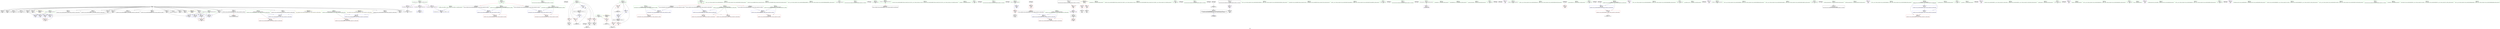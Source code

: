 digraph "SVFG" {
	label="SVFG";

	Node0x5572b0f00490 [shape=record,color=grey,label="{NodeID: 0\nNullPtr}"];
	Node0x5572b0f00490 -> Node0x5572b0f1a440[style=solid];
	Node0x5572b0f00490 -> Node0x5572b0f1a540[style=solid];
	Node0x5572b0f00490 -> Node0x5572b0f1a610[style=solid];
	Node0x5572b0f00490 -> Node0x5572b0f1a6e0[style=solid];
	Node0x5572b0f00490 -> Node0x5572b0f1a7b0[style=solid];
	Node0x5572b0f00490 -> Node0x5572b0f1a880[style=solid];
	Node0x5572b0f00490 -> Node0x5572b0f1a950[style=solid];
	Node0x5572b0f00490 -> Node0x5572b0f1aa20[style=solid];
	Node0x5572b0f00490 -> Node0x5572b0f1aaf0[style=solid];
	Node0x5572b0f00490 -> Node0x5572b0f1abc0[style=solid];
	Node0x5572b0f00490 -> Node0x5572b0f1ac90[style=solid];
	Node0x5572b0f00490 -> Node0x5572b0f1ad60[style=solid];
	Node0x5572b0f00490 -> Node0x5572b0f1ae30[style=solid];
	Node0x5572b0f00490 -> Node0x5572b0f1af00[style=solid];
	Node0x5572b0f00490 -> Node0x5572b0f1afd0[style=solid];
	Node0x5572b0f00490 -> Node0x5572b0f17d10[style=solid];
	Node0x5572b0f00490 -> Node0x5572b0f17de0[style=solid];
	Node0x5572b0f00490 -> Node0x5572b0f17eb0[style=solid];
	Node0x5572b0f00490 -> Node0x5572b0f17f80[style=solid];
	Node0x5572b0f00490 -> Node0x5572b0f18050[style=solid];
	Node0x5572b0f00490 -> Node0x5572b0f18120[style=solid];
	Node0x5572b0f00490 -> Node0x5572b0f181f0[style=solid];
	Node0x5572b0f00490 -> Node0x5572b0f1f570[style=solid];
	Node0x5572b0f206b0 [shape=record,color=blue,label="{NodeID: 180\n353\<--351\n__lhs.addr\<--__lhs\n_ZStltIcSt11char_traitsIcESaIcEEbRKNSt7__cxx1112basic_stringIT_T0_T1_EESA_\n}"];
	Node0x5572b0f206b0 -> Node0x5572b0f1f030[style=dashed];
	Node0x5572b0f17de0 [shape=record,color=black,label="{NodeID: 97\n331\<--3\n\<--dummyVal\n_ZStplIcSt11char_traitsIcESaIcEENSt7__cxx1112basic_stringIT_T0_T1_EES5_RKS8_\n}"];
	Node0x5572b0f17de0 -> Node0x5572b0f20510[style=solid];
	Node0x5572b0f15540 [shape=record,color=green,label="{NodeID: 14\n83\<--1\n\<--dummyObj\nCan only get source location for instruction, argument, global var or function.}"];
	Node0x5572b0f41a50 [shape=record,color=black,label="{NodeID: 360\n213 = PHI()\n}"];
	Node0x5572b0f179e0 [shape=record,color=black,label="{NodeID: 111\n151\<--150\nconv18\<--\nmain\n}"];
	Node0x5572b0f162e0 [shape=record,color=green,label="{NodeID: 28\n62\<--63\nts\<--ts_field_insensitive\nmain\n}"];
	Node0x5572b0f162e0 -> Node0x5572b0f1e0c0[style=solid];
	Node0x5572b0f162e0 -> Node0x5572b0f1e190[style=solid];
	Node0x5572b0f162e0 -> Node0x5572b0f1e260[style=solid];
	Node0x5572b0f162e0 -> Node0x5572b0f1f740[style=solid];
	Node0x5572b0f162e0 -> Node0x5572b0f20030[style=solid];
	Node0x5572b0f429a0 [shape=record,color=black,label="{NodeID: 374\n374 = PHI(74, )\n1st arg _ZSt4swapIcSt11char_traitsIcESaIcEEvRNSt7__cxx1112basic_stringIT_T0_T1_EES9_ }"];
	Node0x5572b0f429a0 -> Node0x5572b0f20920[style=solid];
	Node0x5572b0f1d910 [shape=record,color=purple,label="{NodeID: 125\n434\<--28\nllvm.global_ctors_1\<--llvm.global_ctors\nGlob }"];
	Node0x5572b0f1d910 -> Node0x5572b0f1f470[style=solid];
	Node0x5572b0f16f00 [shape=record,color=green,label="{NodeID: 42\n119\<--120\n_ZNSt7__cxx1112basic_stringIcSt11char_traitsIcESaIcEEC1Ev\<--_ZNSt7__cxx1112basic_stringIcSt11char_traitsIcESaIcEEC1Ev_field_insensitive\n}"];
	Node0x5572b0f1e4d0 [shape=record,color=red,label="{NodeID: 139\n140\<--78\n\<--i\nmain\n}"];
	Node0x5572b0f1e4d0 -> Node0x5572b0f17910[style=solid];
	Node0x5572b0f18d20 [shape=record,color=green,label="{NodeID: 56\n214\<--215\n_ZStlsISt11char_traitsIcEERSt13basic_ostreamIcT_ES5_PKc\<--_ZStlsISt11char_traitsIcEERSt13basic_ostreamIcT_ES5_PKc_field_insensitive\n}"];
	Node0x5572b0f1f030 [shape=record,color=red,label="{NodeID: 153\n359\<--353\n\<--__lhs.addr\n_ZStltIcSt11char_traitsIcESaIcEEbRKNSt7__cxx1112basic_stringIT_T0_T1_EESA_\n}"];
	Node0x5572b0f19a00 [shape=record,color=green,label="{NodeID: 70\n324\<--325\n_ZNSt7__cxx1112basic_stringIcSt11char_traitsIcESaIcEE6appendERKS4_\<--_ZNSt7__cxx1112basic_stringIcSt11char_traitsIcESaIcEE6appendERKS4__field_insensitive\n}"];
	Node0x5572b0f1fc20 [shape=record,color=blue,label="{NodeID: 167\n66\<--194\nexn.slot\<--\nmain\n}"];
	Node0x5572b0f1fc20 -> Node0x5572b0f1e330[style=dashed];
	Node0x5572b0f1a6e0 [shape=record,color=black,label="{NodeID: 84\n183\<--3\n\<--dummyVal\nmain\n}"];
	Node0x5572b0f1a6e0 -> Node0x5572b0f1f9b0[style=solid];
	Node0x5572b0f00b80 [shape=record,color=green,label="{NodeID: 1\n7\<--1\n__dso_handle\<--dummyObj\nGlob }"];
	Node0x5572b0f20780 [shape=record,color=blue,label="{NodeID: 181\n355\<--352\n__rhs.addr\<--__rhs\n_ZStltIcSt11char_traitsIcESaIcEEbRKNSt7__cxx1112basic_stringIT_T0_T1_EESA_\n}"];
	Node0x5572b0f20780 -> Node0x5572b0f1f100[style=dashed];
	Node0x5572b0f17eb0 [shape=record,color=black,label="{NodeID: 98\n333\<--3\n\<--dummyVal\n_ZStplIcSt11char_traitsIcESaIcEENSt7__cxx1112basic_stringIT_T0_T1_EES5_RKS8_\n}"];
	Node0x5572b0f17eb0 -> Node0x5572b0f205e0[style=solid];
	Node0x5572b0f15640 [shape=record,color=green,label="{NodeID: 15\n95\<--1\n\<--dummyObj\nCan only get source location for instruction, argument, global var or function.}"];
	Node0x5572b0f41b50 [shape=record,color=black,label="{NodeID: 361\n217 = PHI()\n}"];
	Node0x5572b0f17ab0 [shape=record,color=black,label="{NodeID: 112\n160\<--159\nconv24\<--\nmain\n}"];
	Node0x5572b0f163b0 [shape=record,color=green,label="{NodeID: 29\n64\<--65\ns\<--s_field_insensitive\nmain\n}"];
	Node0x5572b0f42ae0 [shape=record,color=black,label="{NodeID: 375\n290 = PHI(80, )\n0th arg _ZStplIcSt11char_traitsIcESaIcEENSt7__cxx1112basic_stringIT_T0_T1_EES5_RKS8_ }"];
	Node0x5572b0f1da10 [shape=record,color=purple,label="{NodeID: 126\n435\<--28\nllvm.global_ctors_2\<--llvm.global_ctors\nGlob }"];
	Node0x5572b0f1da10 -> Node0x5572b0f1f570[style=solid];
	Node0x5572b0f17000 [shape=record,color=green,label="{NodeID: 43\n122\<--123\n_ZStrsIcSt11char_traitsIcESaIcEERSt13basic_istreamIT_T0_ES7_RNSt7__cxx1112basic_stringIS4_S5_T1_EE\<--_ZStrsIcSt11char_traitsIcESaIcEERSt13basic_istreamIT_T0_ES7_RNSt7__cxx1112basic_stringIS4_S5_T1_EE_field_insensitive\n}"];
	Node0x5572b0f1e5a0 [shape=record,color=red,label="{NodeID: 140\n150\<--78\n\<--i\nmain\n}"];
	Node0x5572b0f1e5a0 -> Node0x5572b0f179e0[style=solid];
	Node0x5572b0f18e20 [shape=record,color=green,label="{NodeID: 57\n218\<--219\n_ZNSolsEi\<--_ZNSolsEi_field_insensitive\n}"];
	Node0x5572b0f34910 [shape=record,color=yellow,style=double,label="{NodeID: 320\n10V_1 = ENCHI(MR_10V_0)\npts\{67 \}\nFun[main]}"];
	Node0x5572b0f34910 -> Node0x5572b0f1f8e0[style=dashed];
	Node0x5572b0f34910 -> Node0x5572b0f1fa80[style=dashed];
	Node0x5572b0f34910 -> Node0x5572b0f1fc20[style=dashed];
	Node0x5572b0f34910 -> Node0x5572b0f1fdc0[style=dashed];
	Node0x5572b0f1f100 [shape=record,color=red,label="{NodeID: 154\n360\<--355\n\<--__rhs.addr\n_ZStltIcSt11char_traitsIcESaIcEEbRKNSt7__cxx1112basic_stringIT_T0_T1_EESA_\n}"];
	Node0x5572b0f19b00 [shape=record,color=green,label="{NodeID: 71\n353\<--354\n__lhs.addr\<--__lhs.addr_field_insensitive\n_ZStltIcSt11char_traitsIcESaIcEEbRKNSt7__cxx1112basic_stringIT_T0_T1_EESA_\n}"];
	Node0x5572b0f19b00 -> Node0x5572b0f1f030[style=solid];
	Node0x5572b0f19b00 -> Node0x5572b0f206b0[style=solid];
	Node0x5572b0f1fcf0 [shape=record,color=blue,label="{NodeID: 168\n68\<--196\nehselector.slot\<--\nmain\n}"];
	Node0x5572b0f1fcf0 -> Node0x5572b0f1e400[style=dashed];
	Node0x5572b0f1a7b0 [shape=record,color=black,label="{NodeID: 85\n186\<--3\n\<--dummyVal\nmain\n}"];
	Node0x5572b0f00f70 [shape=record,color=green,label="{NodeID: 2\n8\<--1\n.str\<--dummyObj\nGlob }"];
	Node0x5572b0f3f2f0 [shape=record,color=black,label="{NodeID: 348\n104 = PHI()\n}"];
	Node0x5572b0f20850 [shape=record,color=blue,label="{NodeID: 182\n375\<--373\n__lhs.addr\<--__lhs\n_ZSt4swapIcSt11char_traitsIcESaIcEEvRNSt7__cxx1112basic_stringIT_T0_T1_EES9_\n}"];
	Node0x5572b0f20850 -> Node0x5572b0f1f1d0[style=dashed];
	Node0x5572b0f17f80 [shape=record,color=black,label="{NodeID: 99\n342\<--3\nlpad.val\<--dummyVal\n_ZStplIcSt11char_traitsIcESaIcEENSt7__cxx1112basic_stringIT_T0_T1_EES5_RKS8_\n}"];
	Node0x5572b0f15740 [shape=record,color=green,label="{NodeID: 16\n111\<--1\n\<--dummyObj\nCan only get source location for instruction, argument, global var or function.}"];
	Node0x5572b0f41c50 [shape=record,color=black,label="{NodeID: 362\n221 = PHI()\n}"];
	Node0x5572b0f17b80 [shape=record,color=black,label="{NodeID: 113\n57\<--242\nmain_ret\<--\nmain\n}"];
	Node0x5572b0f16480 [shape=record,color=green,label="{NodeID: 30\n66\<--67\nexn.slot\<--exn.slot_field_insensitive\nmain\n}"];
	Node0x5572b0f16480 -> Node0x5572b0f1e330[style=solid];
	Node0x5572b0f16480 -> Node0x5572b0f1f8e0[style=solid];
	Node0x5572b0f16480 -> Node0x5572b0f1fa80[style=solid];
	Node0x5572b0f16480 -> Node0x5572b0f1fc20[style=solid];
	Node0x5572b0f16480 -> Node0x5572b0f1fdc0[style=solid];
	Node0x5572b0f42ef0 [shape=record,color=black,label="{NodeID: 376\n291 = PHI(162, )\n1st arg _ZStplIcSt11char_traitsIcESaIcEENSt7__cxx1112basic_stringIT_T0_T1_EES5_RKS8_ }"];
	Node0x5572b0f42ef0 -> Node0x5572b0f20100[style=solid];
	Node0x5572b0f1db10 [shape=record,color=purple,label="{NodeID: 127\n99\<--98\nvbase.offset.ptr\<--vtable\nmain\n}"];
	Node0x5572b0f1db10 -> Node0x5572b0f17770[style=solid];
	Node0x5572b0f17100 [shape=record,color=green,label="{NodeID: 44\n125\<--126\n_ZNSaIcEC1Ev\<--_ZNSaIcEC1Ev_field_insensitive\n}"];
	Node0x5572b0f1e670 [shape=record,color=red,label="{NodeID: 141\n159\<--78\n\<--i\nmain\n}"];
	Node0x5572b0f1e670 -> Node0x5572b0f17ab0[style=solid];
	Node0x5572b0f18f20 [shape=record,color=green,label="{NodeID: 58\n223\<--224\n_ZStlsIcSt11char_traitsIcESaIcEERSt13basic_ostreamIT_T0_ES7_RKNSt7__cxx1112basic_stringIS4_S5_T1_EE\<--_ZStlsIcSt11char_traitsIcESaIcEERSt13basic_ostreamIT_T0_ES7_RKNSt7__cxx1112basic_stringIS4_S5_T1_EE_field_insensitive\n}"];
	Node0x5572b0f349f0 [shape=record,color=yellow,style=double,label="{NodeID: 321\n12V_1 = ENCHI(MR_12V_0)\npts\{69 \}\nFun[main]}"];
	Node0x5572b0f349f0 -> Node0x5572b0f1f9b0[style=dashed];
	Node0x5572b0f349f0 -> Node0x5572b0f1fb50[style=dashed];
	Node0x5572b0f349f0 -> Node0x5572b0f1fcf0[style=dashed];
	Node0x5572b0f349f0 -> Node0x5572b0f1fe90[style=dashed];
	Node0x5572b0f1f1d0 [shape=record,color=red,label="{NodeID: 155\n381\<--375\n\<--__lhs.addr\n_ZSt4swapIcSt11char_traitsIcESaIcEEvRNSt7__cxx1112basic_stringIT_T0_T1_EES9_\n}"];
	Node0x5572b0f19bd0 [shape=record,color=green,label="{NodeID: 72\n355\<--356\n__rhs.addr\<--__rhs.addr_field_insensitive\n_ZStltIcSt11char_traitsIcESaIcEEbRKNSt7__cxx1112basic_stringIT_T0_T1_EESA_\n}"];
	Node0x5572b0f19bd0 -> Node0x5572b0f1f100[style=solid];
	Node0x5572b0f19bd0 -> Node0x5572b0f20780[style=solid];
	Node0x5572b0f1fdc0 [shape=record,color=blue,label="{NodeID: 169\n66\<--201\nexn.slot\<--\nmain\n}"];
	Node0x5572b0f1fdc0 -> Node0x5572b0f1e330[style=dashed];
	Node0x5572b0f1a880 [shape=record,color=black,label="{NodeID: 86\n187\<--3\n\<--dummyVal\nmain\n}"];
	Node0x5572b0f1a880 -> Node0x5572b0f1fa80[style=solid];
	Node0x5572b0f01000 [shape=record,color=green,label="{NodeID: 3\n10\<--1\n.str.1\<--dummyObj\nGlob }"];
	Node0x5572b0f3ea20 [shape=record,color=black,label="{NodeID: 349\n121 = PHI()\n}"];
	Node0x5572b0f20920 [shape=record,color=blue,label="{NodeID: 183\n377\<--374\n__rhs.addr\<--__rhs\n_ZSt4swapIcSt11char_traitsIcESaIcEEvRNSt7__cxx1112basic_stringIT_T0_T1_EES9_\n}"];
	Node0x5572b0f20920 -> Node0x5572b0f1f2a0[style=dashed];
	Node0x5572b0f18050 [shape=record,color=black,label="{NodeID: 100\n343\<--3\nlpad.val5\<--dummyVal\n_ZStplIcSt11char_traitsIcESaIcEENSt7__cxx1112basic_stringIT_T0_T1_EES5_RKS8_\n}"];
	Node0x5572b0f15840 [shape=record,color=green,label="{NodeID: 17\n314\<--1\n\<--dummyObj\nCan only get source location for instruction, argument, global var or function.}"];
	Node0x5572b0f41d50 [shape=record,color=black,label="{NodeID: 363\n222 = PHI()\n}"];
	Node0x5572b0f17c50 [shape=record,color=black,label="{NodeID: 114\n350\<--364\n_ZStltIcSt11char_traitsIcESaIcEEbRKNSt7__cxx1112basic_stringIT_T0_T1_EESA__ret\<--cmp\n_ZStltIcSt11char_traitsIcESaIcEEbRKNSt7__cxx1112basic_stringIT_T0_T1_EESA_\n|{<s0>24}}"];
	Node0x5572b0f17c50:s0 -> Node0x5572b0f41920[style=solid,color=blue];
	Node0x5572b0f16550 [shape=record,color=green,label="{NodeID: 31\n68\<--69\nehselector.slot\<--ehselector.slot_field_insensitive\nmain\n}"];
	Node0x5572b0f16550 -> Node0x5572b0f1e400[style=solid];
	Node0x5572b0f16550 -> Node0x5572b0f1f9b0[style=solid];
	Node0x5572b0f16550 -> Node0x5572b0f1fb50[style=solid];
	Node0x5572b0f16550 -> Node0x5572b0f1fcf0[style=solid];
	Node0x5572b0f16550 -> Node0x5572b0f1fe90[style=solid];
	Node0x5572b0f43000 [shape=record,color=black,label="{NodeID: 377\n292 = PHI(74, )\n2nd arg _ZStplIcSt11char_traitsIcESaIcEENSt7__cxx1112basic_stringIT_T0_T1_EES5_RKS8_ }"];
	Node0x5572b0f43000 -> Node0x5572b0f201d0[style=solid];
	Node0x5572b0f1dbe0 [shape=record,color=purple,label="{NodeID: 128\n102\<--19\nadd.ptr\<--\nmain\n}"];
	Node0x5572b0f1dbe0 -> Node0x5572b0f17840[style=solid];
	Node0x5572b0f17200 [shape=record,color=green,label="{NodeID: 45\n129\<--130\n_ZNSt7__cxx1112basic_stringIcSt11char_traitsIcESaIcEEC1EPKcRKS3_\<--_ZNSt7__cxx1112basic_stringIcSt11char_traitsIcESaIcEEC1EPKcRKS3__field_insensitive\n}"];
	Node0x5572b0f1e740 [shape=record,color=red,label="{NodeID: 142\n208\<--78\n\<--i\nmain\n}"];
	Node0x5572b0f1e740 -> Node0x5572b0f27b00[style=solid];
	Node0x5572b0f19020 [shape=record,color=green,label="{NodeID: 59\n226\<--227\n_ZSt4endlIcSt11char_traitsIcEERSt13basic_ostreamIT_T0_ES6_\<--_ZSt4endlIcSt11char_traitsIcEERSt13basic_ostreamIT_T0_ES6__field_insensitive\n}"];
	Node0x5572b0f1f2a0 [shape=record,color=red,label="{NodeID: 156\n382\<--377\n\<--__rhs.addr\n_ZSt4swapIcSt11char_traitsIcESaIcEEvRNSt7__cxx1112basic_stringIT_T0_T1_EES9_\n}"];
	Node0x5572b0f19ca0 [shape=record,color=green,label="{NodeID: 73\n362\<--363\n_ZNKSt7__cxx1112basic_stringIcSt11char_traitsIcESaIcEE7compareERKS4_\<--_ZNKSt7__cxx1112basic_stringIcSt11char_traitsIcESaIcEE7compareERKS4__field_insensitive\n}"];
	Node0x5572b0f1fe90 [shape=record,color=blue,label="{NodeID: 170\n68\<--203\nehselector.slot\<--\nmain\n}"];
	Node0x5572b0f1fe90 -> Node0x5572b0f1e400[style=dashed];
	Node0x5572b0f1a950 [shape=record,color=black,label="{NodeID: 87\n189\<--3\n\<--dummyVal\nmain\n}"];
	Node0x5572b0f1a950 -> Node0x5572b0f1fb50[style=solid];
	Node0x5572b0f01090 [shape=record,color=green,label="{NodeID: 4\n12\<--1\nstdin\<--dummyObj\nGlob }"];
	Node0x5572b0f40ff0 [shape=record,color=black,label="{NodeID: 350\n94 = PHI()\n}"];
	Node0x5572b0f18120 [shape=record,color=black,label="{NodeID: 101\n366\<--3\n\<--dummyVal\n_ZStltIcSt11char_traitsIcESaIcEEbRKNSt7__cxx1112basic_stringIT_T0_T1_EESA_\n}"];
	Node0x5572b0f15940 [shape=record,color=green,label="{NodeID: 18\n327\<--1\n\<--dummyObj\nCan only get source location for instruction, argument, global var or function.}"];
	Node0x5572b0f41e50 [shape=record,color=black,label="{NodeID: 364\n225 = PHI()\n}"];
	Node0x5572b0f1d0c0 [shape=record,color=purple,label="{NodeID: 115\n39\<--4\n\<--_ZStL8__ioinit\n__cxx_global_var_init\n}"];
	Node0x5572b0f16620 [shape=record,color=green,label="{NodeID: 32\n70\<--71\nt\<--t_field_insensitive\nmain\n|{<s0>24|<s1>25}}"];
	Node0x5572b0f16620:s0 -> Node0x5572b0f42420[style=solid,color=red];
	Node0x5572b0f16620:s1 -> Node0x5572b0f42860[style=solid,color=red];
	Node0x5572b0f1dcb0 [shape=record,color=red,label="{NodeID: 129\n84\<--12\n\<--stdin\nmain\n}"];
	Node0x5572b0f1dcb0 -> Node0x5572b0f175d0[style=solid];
	Node0x5572b0f17300 [shape=record,color=green,label="{NodeID: 46\n132\<--133\n_ZNSaIcED1Ev\<--_ZNSaIcED1Ev_field_insensitive\n}"];
	Node0x5572b0f1e810 [shape=record,color=red,label="{NodeID: 143\n101\<--100\nvbase.offset\<--\nmain\n}"];
	Node0x5572b0f19120 [shape=record,color=green,label="{NodeID: 60\n228\<--229\n_ZNSolsEPFRSoS_E\<--_ZNSolsEPFRSoS_E_field_insensitive\n}"];
	Node0x5572b0f1f370 [shape=record,color=blue,label="{NodeID: 157\n433\<--29\nllvm.global_ctors_0\<--\nGlob }"];
	Node0x5572b0f19da0 [shape=record,color=green,label="{NodeID: 74\n369\<--370\n__clang_call_terminate\<--__clang_call_terminate_field_insensitive\n}"];
	Node0x5572b0f1ff60 [shape=record,color=blue,label="{NodeID: 171\n78\<--209\ni\<--inc\nmain\n}"];
	Node0x5572b0f1ff60 -> Node0x5572b0f1e4d0[style=dashed];
	Node0x5572b0f1ff60 -> Node0x5572b0f1e5a0[style=dashed];
	Node0x5572b0f1ff60 -> Node0x5572b0f1e670[style=dashed];
	Node0x5572b0f1ff60 -> Node0x5572b0f1e740[style=dashed];
	Node0x5572b0f1ff60 -> Node0x5572b0f1ff60[style=dashed];
	Node0x5572b0f1ff60 -> Node0x5572b0f32f60[style=dashed];
	Node0x5572b0f1aa20 [shape=record,color=black,label="{NodeID: 88\n193\<--3\n\<--dummyVal\nmain\n}"];
	Node0x5572b0f01120 [shape=record,color=green,label="{NodeID: 5\n13\<--1\n.str.2\<--dummyObj\nGlob }"];
	Node0x5572b0f410f0 [shape=record,color=black,label="{NodeID: 351\n107 = PHI()\n}"];
	Node0x5572b0f181f0 [shape=record,color=black,label="{NodeID: 102\n367\<--3\n\<--dummyVal\n_ZStltIcSt11char_traitsIcESaIcEEbRKNSt7__cxx1112basic_stringIT_T0_T1_EESA_\n|{<s0>47}}"];
	Node0x5572b0f181f0:s0 -> Node0x5572b0f42720[style=solid,color=red];
	Node0x5572b0f15a40 [shape=record,color=green,label="{NodeID: 19\n4\<--6\n_ZStL8__ioinit\<--_ZStL8__ioinit_field_insensitive\nGlob }"];
	Node0x5572b0f15a40 -> Node0x5572b0f1d0c0[style=solid];
	Node0x5572b0f41f20 [shape=record,color=black,label="{NodeID: 365\n319 = PHI()\n}"];
	Node0x5572b0f1d190 [shape=record,color=purple,label="{NodeID: 116\n85\<--8\n\<--.str\nmain\n}"];
	Node0x5572b0f166f0 [shape=record,color=green,label="{NodeID: 33\n72\<--73\nref.tmp\<--ref.tmp_field_insensitive\nmain\n}"];
	Node0x5572b0f1dd80 [shape=record,color=red,label="{NodeID: 130\n90\<--17\n\<--stdout\nmain\n}"];
	Node0x5572b0f1dd80 -> Node0x5572b0f176a0[style=solid];
	Node0x5572b0f17400 [shape=record,color=green,label="{NodeID: 47\n143\<--144\n_ZNKSt7__cxx1112basic_stringIcSt11char_traitsIcESaIcEE4sizeEv\<--_ZNKSt7__cxx1112basic_stringIcSt11char_traitsIcESaIcEE4sizeEv_field_insensitive\n}"];
	Node0x5572b0f1e8e0 [shape=record,color=red,label="{NodeID: 144\n155\<--152\n\<--call20\nmain\n}"];
	Node0x5572b0f19220 [shape=record,color=green,label="{NodeID: 61\n266\<--267\n__gxx_personality_v0\<--__gxx_personality_v0_field_insensitive\n}"];
	Node0x5572b0f1f470 [shape=record,color=blue,label="{NodeID: 158\n434\<--30\nllvm.global_ctors_1\<--_GLOBAL__sub_I_NAFIS_0_1.cpp\nGlob }"];
	Node0x5572b0f19ea0 [shape=record,color=green,label="{NodeID: 75\n375\<--376\n__lhs.addr\<--__lhs.addr_field_insensitive\n_ZSt4swapIcSt11char_traitsIcESaIcEEvRNSt7__cxx1112basic_stringIT_T0_T1_EES9_\n}"];
	Node0x5572b0f19ea0 -> Node0x5572b0f1f1d0[style=solid];
	Node0x5572b0f19ea0 -> Node0x5572b0f20850[style=solid];
	Node0x5572b0f20030 [shape=record,color=blue,label="{NodeID: 172\n62\<--235\nts\<--inc42\nmain\n}"];
	Node0x5572b0f20030 -> Node0x5572b0f32a60[style=dashed];
	Node0x5572b0f1aaf0 [shape=record,color=black,label="{NodeID: 89\n194\<--3\n\<--dummyVal\nmain\n}"];
	Node0x5572b0f1aaf0 -> Node0x5572b0f1fc20[style=solid];
	Node0x5572b0f14ee0 [shape=record,color=green,label="{NodeID: 6\n15\<--1\n.str.3\<--dummyObj\nGlob }"];
	Node0x5572b0f411f0 [shape=record,color=black,label="{NodeID: 352\n40 = PHI()\n}"];
	Node0x5572b0f182c0 [shape=record,color=black,label="{NodeID: 103\n19\<--18\n\<--_ZSt3cin\nCan only get source location for instruction, argument, global var or function.}"];
	Node0x5572b0f182c0 -> Node0x5572b0f1dbe0[style=solid];
	Node0x5572b0f15b40 [shape=record,color=green,label="{NodeID: 20\n28\<--32\nllvm.global_ctors\<--llvm.global_ctors_field_insensitive\nGlob }"];
	Node0x5572b0f15b40 -> Node0x5572b0f1d810[style=solid];
	Node0x5572b0f15b40 -> Node0x5572b0f1d910[style=solid];
	Node0x5572b0f15b40 -> Node0x5572b0f1da10[style=solid];
	Node0x5572b0f41ff0 [shape=record,color=black,label="{NodeID: 366\n310 = PHI()\n}"];
	Node0x5572b0f41ff0 -> Node0x5572b0f20370[style=solid];
	Node0x5572b0f1d260 [shape=record,color=purple,label="{NodeID: 117\n86\<--10\n\<--.str.1\nmain\n}"];
	Node0x5572b0f167c0 [shape=record,color=green,label="{NodeID: 34\n74\<--75\np\<--p_field_insensitive\nmain\n|{<s0>21|<s1>24|<s2>25}}"];
	Node0x5572b0f167c0:s0 -> Node0x5572b0f43000[style=solid,color=red];
	Node0x5572b0f167c0:s1 -> Node0x5572b0f425e0[style=solid,color=red];
	Node0x5572b0f167c0:s2 -> Node0x5572b0f429a0[style=solid,color=red];
	Node0x5572b0f1de50 [shape=record,color=red,label="{NodeID: 131\n98\<--20\nvtable\<--\nmain\n}"];
	Node0x5572b0f1de50 -> Node0x5572b0f1db10[style=solid];
	Node0x5572b0f18520 [shape=record,color=green,label="{NodeID: 48\n148\<--149\n_ZNSt7__cxx1112basic_stringIcSt11char_traitsIcESaIcEEaSERKS4_\<--_ZNSt7__cxx1112basic_stringIcSt11char_traitsIcESaIcEEaSERKS4__field_insensitive\n}"];
	Node0x5572b0f32a60 [shape=record,color=black,label="{NodeID: 311\nMR_8V_3 = PHI(MR_8V_4, MR_8V_2, )\npts\{63 \}\n}"];
	Node0x5572b0f32a60 -> Node0x5572b0f1e0c0[style=dashed];
	Node0x5572b0f32a60 -> Node0x5572b0f1e190[style=dashed];
	Node0x5572b0f32a60 -> Node0x5572b0f1e260[style=dashed];
	Node0x5572b0f32a60 -> Node0x5572b0f20030[style=dashed];
	Node0x5572b0f1e9b0 [shape=record,color=red,label="{NodeID: 145\n162\<--161\n\<--call26\nmain\n|{<s0>21}}"];
	Node0x5572b0f1e9b0:s0 -> Node0x5572b0f42ef0[style=solid,color=red];
	Node0x5572b0f19320 [shape=record,color=green,label="{NodeID: 62\n293\<--294\n__lhs.addr\<--__lhs.addr_field_insensitive\n_ZStplIcSt11char_traitsIcESaIcEENSt7__cxx1112basic_stringIT_T0_T1_EES5_RKS8_\n}"];
	Node0x5572b0f19320 -> Node0x5572b0f1ea80[style=solid];
	Node0x5572b0f19320 -> Node0x5572b0f20100[style=solid];
	Node0x5572b0f1f570 [shape=record,color=blue, style = dotted,label="{NodeID: 159\n435\<--3\nllvm.global_ctors_2\<--dummyVal\nGlob }"];
	Node0x5572b0f19f70 [shape=record,color=green,label="{NodeID: 76\n377\<--378\n__rhs.addr\<--__rhs.addr_field_insensitive\n_ZSt4swapIcSt11char_traitsIcESaIcEEvRNSt7__cxx1112basic_stringIT_T0_T1_EES9_\n}"];
	Node0x5572b0f19f70 -> Node0x5572b0f1f2a0[style=solid];
	Node0x5572b0f19f70 -> Node0x5572b0f20920[style=solid];
	Node0x5572b0f20100 [shape=record,color=blue,label="{NodeID: 173\n293\<--291\n__lhs.addr\<--__lhs\n_ZStplIcSt11char_traitsIcESaIcEENSt7__cxx1112basic_stringIT_T0_T1_EES5_RKS8_\n}"];
	Node0x5572b0f20100 -> Node0x5572b0f1ea80[style=dashed];
	Node0x5572b0f1abc0 [shape=record,color=black,label="{NodeID: 90\n196\<--3\n\<--dummyVal\nmain\n}"];
	Node0x5572b0f1abc0 -> Node0x5572b0f1fcf0[style=solid];
	Node0x5572b0f14f70 [shape=record,color=green,label="{NodeID: 7\n17\<--1\nstdout\<--dummyObj\nGlob }"];
	Node0x5572b0f412f0 [shape=record,color=black,label="{NodeID: 353\n142 = PHI()\n}"];
	Node0x5572b0f412f0 -> Node0x5572b0f1c0d0[style=solid];
	Node0x5572b0f183c0 [shape=record,color=black,label="{NodeID: 104\n20\<--18\n\<--_ZSt3cin\nCan only get source location for instruction, argument, global var or function.}"];
	Node0x5572b0f183c0 -> Node0x5572b0f1de50[style=solid];
	Node0x5572b0f15c40 [shape=record,color=green,label="{NodeID: 21\n33\<--34\n__cxx_global_var_init\<--__cxx_global_var_init_field_insensitive\n}"];
	Node0x5572b0f42150 [shape=record,color=black,label="{NodeID: 367\n323 = PHI()\n}"];
	Node0x5572b0f1d330 [shape=record,color=purple,label="{NodeID: 118\n91\<--13\n\<--.str.2\nmain\n}"];
	Node0x5572b0f16890 [shape=record,color=green,label="{NodeID: 35\n76\<--77\nref.tmp8\<--ref.tmp8_field_insensitive\nmain\n}"];
	Node0x5572b0f27680 [shape=record,color=grey,label="{NodeID: 298\n313 = Binary(312, 314, )\n}"];
	Node0x5572b0f1df20 [shape=record,color=red,label="{NodeID: 132\n242\<--58\n\<--retval\nmain\n}"];
	Node0x5572b0f1df20 -> Node0x5572b0f17b80[style=solid];
	Node0x5572b0f18620 [shape=record,color=green,label="{NodeID: 49\n153\<--154\n_ZNSt7__cxx1112basic_stringIcSt11char_traitsIcESaIcEEixEm\<--_ZNSt7__cxx1112basic_stringIcSt11char_traitsIcESaIcEEixEm_field_insensitive\n}"];
	Node0x5572b0f32f60 [shape=record,color=black,label="{NodeID: 312\nMR_14V_2 = PHI(MR_14V_4, MR_14V_1, )\npts\{79 \}\n}"];
	Node0x5572b0f32f60 -> Node0x5572b0f1f810[style=dashed];
	Node0x5572b0f1ea80 [shape=record,color=red,label="{NodeID: 146\n318\<--293\n\<--__lhs.addr\n_ZStplIcSt11char_traitsIcESaIcEENSt7__cxx1112basic_stringIT_T0_T1_EES5_RKS8_\n}"];
	Node0x5572b0f193f0 [shape=record,color=green,label="{NodeID: 63\n295\<--296\n__rhs.addr\<--__rhs.addr_field_insensitive\n_ZStplIcSt11char_traitsIcESaIcEENSt7__cxx1112basic_stringIT_T0_T1_EES5_RKS8_\n}"];
	Node0x5572b0f193f0 -> Node0x5572b0f1eb50[style=solid];
	Node0x5572b0f193f0 -> Node0x5572b0f1ec20[style=solid];
	Node0x5572b0f193f0 -> Node0x5572b0f201d0[style=solid];
	Node0x5572b0f1f670 [shape=record,color=blue,label="{NodeID: 160\n58\<--83\nretval\<--\nmain\n}"];
	Node0x5572b0f1f670 -> Node0x5572b0f1df20[style=dashed];
	Node0x5572b0f1a040 [shape=record,color=green,label="{NodeID: 77\n384\<--385\n_ZNSt7__cxx1112basic_stringIcSt11char_traitsIcESaIcEE4swapERS4_\<--_ZNSt7__cxx1112basic_stringIcSt11char_traitsIcESaIcEE4swapERS4__field_insensitive\n}"];
	Node0x5572b0f201d0 [shape=record,color=blue,label="{NodeID: 174\n295\<--292\n__rhs.addr\<--__rhs\n_ZStplIcSt11char_traitsIcESaIcEENSt7__cxx1112basic_stringIT_T0_T1_EES5_RKS8_\n}"];
	Node0x5572b0f201d0 -> Node0x5572b0f1eb50[style=dashed];
	Node0x5572b0f201d0 -> Node0x5572b0f1ec20[style=dashed];
	Node0x5572b0f1ac90 [shape=record,color=black,label="{NodeID: 91\n200\<--3\n\<--dummyVal\nmain\n}"];
	Node0x5572b0f15000 [shape=record,color=green,label="{NodeID: 8\n18\<--1\n_ZSt3cin\<--dummyObj\nGlob }"];
	Node0x5572b0f41450 [shape=record,color=black,label="{NodeID: 354\n147 = PHI()\n}"];
	Node0x5572b0f174d0 [shape=record,color=black,label="{NodeID: 105\n41\<--42\n\<--_ZNSt8ios_base4InitD1Ev\nCan only get source location for instruction, argument, global var or function.}"];
	Node0x5572b0f15d40 [shape=record,color=green,label="{NodeID: 22\n37\<--38\n_ZNSt8ios_base4InitC1Ev\<--_ZNSt8ios_base4InitC1Ev_field_insensitive\n}"];
	Node0x5572b0f42220 [shape=record,color=black,label="{NodeID: 368\n361 = PHI()\n}"];
	Node0x5572b0f42220 -> Node0x5572b0f27c80[style=solid];
	Node0x5572b0f1d400 [shape=record,color=purple,label="{NodeID: 119\n92\<--15\n\<--.str.3\nmain\n}"];
	Node0x5572b0f16960 [shape=record,color=green,label="{NodeID: 36\n78\<--79\ni\<--i_field_insensitive\nmain\n}"];
	Node0x5572b0f16960 -> Node0x5572b0f1e4d0[style=solid];
	Node0x5572b0f16960 -> Node0x5572b0f1e5a0[style=solid];
	Node0x5572b0f16960 -> Node0x5572b0f1e670[style=solid];
	Node0x5572b0f16960 -> Node0x5572b0f1e740[style=solid];
	Node0x5572b0f16960 -> Node0x5572b0f1f810[style=solid];
	Node0x5572b0f16960 -> Node0x5572b0f1ff60[style=solid];
	Node0x5572b0f27800 [shape=record,color=grey,label="{NodeID: 299\n235 = Binary(234, 111, )\n}"];
	Node0x5572b0f27800 -> Node0x5572b0f20030[style=solid];
	Node0x5572b0f1dff0 [shape=record,color=red,label="{NodeID: 133\n114\<--60\n\<--T\nmain\n}"];
	Node0x5572b0f1dff0 -> Node0x5572b0f27980[style=solid];
	Node0x5572b0f18720 [shape=record,color=green,label="{NodeID: 50\n157\<--158\n_ZNSt7__cxx1112basic_stringIcSt11char_traitsIcESaIcEEpLEc\<--_ZNSt7__cxx1112basic_stringIcSt11char_traitsIcESaIcEEpLEc_field_insensitive\n}"];
	Node0x5572b0f1eb50 [shape=record,color=red,label="{NodeID: 147\n309\<--295\n\<--__rhs.addr\n_ZStplIcSt11char_traitsIcESaIcEENSt7__cxx1112basic_stringIT_T0_T1_EES5_RKS8_\n}"];
	Node0x5572b0f194c0 [shape=record,color=green,label="{NodeID: 64\n297\<--298\nnrvo\<--nrvo_field_insensitive\n_ZStplIcSt11char_traitsIcESaIcEENSt7__cxx1112basic_stringIT_T0_T1_EES5_RKS8_\n}"];
	Node0x5572b0f194c0 -> Node0x5572b0f1ecf0[style=solid];
	Node0x5572b0f194c0 -> Node0x5572b0f202a0[style=solid];
	Node0x5572b0f194c0 -> Node0x5572b0f20440[style=solid];
	Node0x5572b0f1f740 [shape=record,color=blue,label="{NodeID: 161\n62\<--111\nts\<--\nmain\n}"];
	Node0x5572b0f1f740 -> Node0x5572b0f32a60[style=dashed];
	Node0x5572b0f1a140 [shape=record,color=green,label="{NodeID: 78\n417\<--418\n__cxa_begin_catch\<--__cxa_begin_catch_field_insensitive\n}"];
	Node0x5572b0f202a0 [shape=record,color=blue,label="{NodeID: 175\n297\<--95\nnrvo\<--\n_ZStplIcSt11char_traitsIcESaIcEENSt7__cxx1112basic_stringIT_T0_T1_EES5_RKS8_\n}"];
	Node0x5572b0f202a0 -> Node0x5572b0f20440[style=dashed];
	Node0x5572b0f1ad60 [shape=record,color=black,label="{NodeID: 92\n201\<--3\n\<--dummyVal\nmain\n}"];
	Node0x5572b0f1ad60 -> Node0x5572b0f1fdc0[style=solid];
	Node0x5572b0f150c0 [shape=record,color=green,label="{NodeID: 9\n21\<--1\n.str.4\<--dummyObj\nGlob }"];
	Node0x5572b0f41520 [shape=record,color=black,label="{NodeID: 355\n152 = PHI()\n}"];
	Node0x5572b0f41520 -> Node0x5572b0f1e8e0[style=solid];
	Node0x5572b0f175d0 [shape=record,color=black,label="{NodeID: 106\n87\<--84\ncall\<--\nmain\n}"];
	Node0x5572b0f15e40 [shape=record,color=green,label="{NodeID: 23\n43\<--44\n__cxa_atexit\<--__cxa_atexit_field_insensitive\n}"];
	Node0x5572b0f42350 [shape=record,color=black,label="{NodeID: 369\n416 = PHI()\n}"];
	Node0x5572b0f1d4d0 [shape=record,color=purple,label="{NodeID: 120\n127\<--21\n\<--.str.4\nmain\n}"];
	Node0x5572b0f16a30 [shape=record,color=green,label="{NodeID: 37\n80\<--81\nref.tmp23\<--ref.tmp23_field_insensitive\nmain\n|{<s0>21}}"];
	Node0x5572b0f16a30:s0 -> Node0x5572b0f42ae0[style=solid,color=red];
	Node0x5572b0f27980 [shape=record,color=grey,label="{NodeID: 300\n115 = Binary(114, 111, )\n}"];
	Node0x5572b0f27980 -> Node0x5572b0f1c250[style=solid];
	Node0x5572b0f1e0c0 [shape=record,color=red,label="{NodeID: 134\n113\<--62\n\<--ts\nmain\n}"];
	Node0x5572b0f1e0c0 -> Node0x5572b0f1c250[style=solid];
	Node0x5572b0f18820 [shape=record,color=green,label="{NodeID: 51\n164\<--165\n_ZStplIcSt11char_traitsIcESaIcEENSt7__cxx1112basic_stringIT_T0_T1_EES5_RKS8_\<--_ZStplIcSt11char_traitsIcESaIcEENSt7__cxx1112basic_stringIT_T0_T1_EES5_RKS8__field_insensitive\n}"];
	Node0x5572b0f1ec20 [shape=record,color=red,label="{NodeID: 148\n322\<--295\n\<--__rhs.addr\n_ZStplIcSt11char_traitsIcESaIcEENSt7__cxx1112basic_stringIT_T0_T1_EES5_RKS8_\n}"];
	Node0x5572b0f19590 [shape=record,color=green,label="{NodeID: 65\n299\<--300\n__len\<--__len_field_insensitive\n_ZStplIcSt11char_traitsIcESaIcEENSt7__cxx1112basic_stringIT_T0_T1_EES5_RKS8_\n}"];
	Node0x5572b0f19590 -> Node0x5572b0f1edc0[style=solid];
	Node0x5572b0f19590 -> Node0x5572b0f20370[style=solid];
	Node0x5572b0f1f810 [shape=record,color=blue,label="{NodeID: 162\n78\<--83\ni\<--\nmain\n}"];
	Node0x5572b0f1f810 -> Node0x5572b0f1e4d0[style=dashed];
	Node0x5572b0f1f810 -> Node0x5572b0f1e5a0[style=dashed];
	Node0x5572b0f1f810 -> Node0x5572b0f1e670[style=dashed];
	Node0x5572b0f1f810 -> Node0x5572b0f1e740[style=dashed];
	Node0x5572b0f1f810 -> Node0x5572b0f1ff60[style=dashed];
	Node0x5572b0f1f810 -> Node0x5572b0f32f60[style=dashed];
	Node0x5572b0f1a240 [shape=record,color=green,label="{NodeID: 79\n420\<--421\n_ZSt9terminatev\<--_ZSt9terminatev_field_insensitive\n}"];
	Node0x5572b0f20370 [shape=record,color=blue,label="{NodeID: 176\n299\<--310\n__len\<--call\n_ZStplIcSt11char_traitsIcESaIcEENSt7__cxx1112basic_stringIT_T0_T1_EES5_RKS8_\n}"];
	Node0x5572b0f20370 -> Node0x5572b0f1edc0[style=dashed];
	Node0x5572b0f1ae30 [shape=record,color=black,label="{NodeID: 93\n203\<--3\n\<--dummyVal\nmain\n}"];
	Node0x5572b0f1ae30 -> Node0x5572b0f1fe90[style=solid];
	Node0x5572b0f15180 [shape=record,color=green,label="{NodeID: 10\n23\<--1\n_ZSt4cout\<--dummyObj\nGlob }"];
	Node0x5572b0f41650 [shape=record,color=black,label="{NodeID: 356\n156 = PHI()\n}"];
	Node0x5572b0f176a0 [shape=record,color=black,label="{NodeID: 107\n93\<--90\ncall1\<--\nmain\n}"];
	Node0x5572b0f15f40 [shape=record,color=green,label="{NodeID: 24\n42\<--48\n_ZNSt8ios_base4InitD1Ev\<--_ZNSt8ios_base4InitD1Ev_field_insensitive\n}"];
	Node0x5572b0f15f40 -> Node0x5572b0f174d0[style=solid];
	Node0x5572b0f42420 [shape=record,color=black,label="{NodeID: 370\n351 = PHI(70, )\n0th arg _ZStltIcSt11char_traitsIcESaIcEEbRKNSt7__cxx1112basic_stringIT_T0_T1_EESA_ }"];
	Node0x5572b0f42420 -> Node0x5572b0f206b0[style=solid];
	Node0x5572b0f1d5a0 [shape=record,color=purple,label="{NodeID: 121\n135\<--21\n\<--.str.4\nmain\n}"];
	Node0x5572b0f16b00 [shape=record,color=green,label="{NodeID: 38\n88\<--89\nfreopen\<--freopen_field_insensitive\n}"];
	Node0x5572b0f27b00 [shape=record,color=grey,label="{NodeID: 301\n209 = Binary(208, 111, )\n}"];
	Node0x5572b0f27b00 -> Node0x5572b0f1ff60[style=solid];
	Node0x5572b0f1e190 [shape=record,color=red,label="{NodeID: 135\n216\<--62\n\<--ts\nmain\n}"];
	Node0x5572b0f18920 [shape=record,color=green,label="{NodeID: 52\n167\<--168\n_ZNSt7__cxx1112basic_stringIcSt11char_traitsIcESaIcEEaSEOS4_\<--_ZNSt7__cxx1112basic_stringIcSt11char_traitsIcESaIcEEaSEOS4__field_insensitive\n}"];
	Node0x5572b0f1ecf0 [shape=record,color=red,label="{NodeID: 149\n328\<--297\nnrvo.val\<--nrvo\n_ZStplIcSt11char_traitsIcESaIcEENSt7__cxx1112basic_stringIT_T0_T1_EES5_RKS8_\n}"];
	Node0x5572b0f19660 [shape=record,color=green,label="{NodeID: 66\n301\<--302\nexn.slot\<--exn.slot_field_insensitive\n_ZStplIcSt11char_traitsIcESaIcEENSt7__cxx1112basic_stringIT_T0_T1_EES5_RKS8_\n}"];
	Node0x5572b0f19660 -> Node0x5572b0f1ee90[style=solid];
	Node0x5572b0f19660 -> Node0x5572b0f20510[style=solid];
	Node0x5572b0f35960 [shape=record,color=yellow,style=double,label="{NodeID: 329\n24V_1 = ENCHI(MR_24V_0)\npts\{302 \}\nFun[_ZStplIcSt11char_traitsIcESaIcEENSt7__cxx1112basic_stringIT_T0_T1_EES5_RKS8_]}"];
	Node0x5572b0f35960 -> Node0x5572b0f20510[style=dashed];
	Node0x5572b0f1f8e0 [shape=record,color=blue,label="{NodeID: 163\n66\<--181\nexn.slot\<--\nmain\n}"];
	Node0x5572b0f1f8e0 -> Node0x5572b0f1e330[style=dashed];
	Node0x5572b0f1a340 [shape=record,color=green,label="{NodeID: 80\n30\<--429\n_GLOBAL__sub_I_NAFIS_0_1.cpp\<--_GLOBAL__sub_I_NAFIS_0_1.cpp_field_insensitive\n}"];
	Node0x5572b0f1a340 -> Node0x5572b0f1f470[style=solid];
	Node0x5572b0f20440 [shape=record,color=blue,label="{NodeID: 177\n297\<--327\nnrvo\<--\n_ZStplIcSt11char_traitsIcESaIcEENSt7__cxx1112basic_stringIT_T0_T1_EES5_RKS8_\n}"];
	Node0x5572b0f20440 -> Node0x5572b0f1ecf0[style=dashed];
	Node0x5572b0f1af00 [shape=record,color=black,label="{NodeID: 94\n246\<--3\nlpad.val\<--dummyVal\nmain\n}"];
	Node0x5572b0f15240 [shape=record,color=green,label="{NodeID: 11\n24\<--1\n.str.5\<--dummyObj\nGlob }"];
	Node0x5572b0f41720 [shape=record,color=black,label="{NodeID: 357\n161 = PHI()\n}"];
	Node0x5572b0f41720 -> Node0x5572b0f1e9b0[style=solid];
	Node0x5572b0f17770 [shape=record,color=black,label="{NodeID: 108\n100\<--99\n\<--vbase.offset.ptr\nmain\n}"];
	Node0x5572b0f17770 -> Node0x5572b0f1e810[style=solid];
	Node0x5572b0f16040 [shape=record,color=green,label="{NodeID: 25\n55\<--56\nmain\<--main_field_insensitive\n}"];
	Node0x5572b0f425e0 [shape=record,color=black,label="{NodeID: 371\n352 = PHI(74, )\n1st arg _ZStltIcSt11char_traitsIcESaIcEEbRKNSt7__cxx1112basic_stringIT_T0_T1_EESA_ }"];
	Node0x5572b0f425e0 -> Node0x5572b0f20780[style=solid];
	Node0x5572b0f1d670 [shape=record,color=purple,label="{NodeID: 122\n212\<--24\n\<--.str.5\nmain\n}"];
	Node0x5572b0f16c00 [shape=record,color=green,label="{NodeID: 39\n96\<--97\n_ZNSt8ios_base15sync_with_stdioEb\<--_ZNSt8ios_base15sync_with_stdioEb_field_insensitive\n}"];
	Node0x5572b0f27c80 [shape=record,color=grey,label="{NodeID: 302\n364 = cmp(361, 83, )\n}"];
	Node0x5572b0f27c80 -> Node0x5572b0f17c50[style=solid];
	Node0x5572b0f1e260 [shape=record,color=red,label="{NodeID: 136\n234\<--62\n\<--ts\nmain\n}"];
	Node0x5572b0f1e260 -> Node0x5572b0f27800[style=solid];
	Node0x5572b0f18a20 [shape=record,color=green,label="{NodeID: 53\n170\<--171\n_ZNSt7__cxx1112basic_stringIcSt11char_traitsIcESaIcEED1Ev\<--_ZNSt7__cxx1112basic_stringIcSt11char_traitsIcESaIcEED1Ev_field_insensitive\n}"];
	Node0x5572b0f34560 [shape=record,color=yellow,style=double,label="{NodeID: 316\n2V_1 = ENCHI(MR_2V_0)\npts\{1 \}\nFun[main]}"];
	Node0x5572b0f34560 -> Node0x5572b0f1dcb0[style=dashed];
	Node0x5572b0f34560 -> Node0x5572b0f1dd80[style=dashed];
	Node0x5572b0f34560 -> Node0x5572b0f1de50[style=dashed];
	Node0x5572b0f1edc0 [shape=record,color=red,label="{NodeID: 150\n312\<--299\n\<--__len\n_ZStplIcSt11char_traitsIcESaIcEENSt7__cxx1112basic_stringIT_T0_T1_EES5_RKS8_\n}"];
	Node0x5572b0f1edc0 -> Node0x5572b0f27680[style=solid];
	Node0x5572b0f19730 [shape=record,color=green,label="{NodeID: 67\n303\<--304\nehselector.slot\<--ehselector.slot_field_insensitive\n_ZStplIcSt11char_traitsIcESaIcEENSt7__cxx1112basic_stringIT_T0_T1_EES5_RKS8_\n}"];
	Node0x5572b0f19730 -> Node0x5572b0f1ef60[style=solid];
	Node0x5572b0f19730 -> Node0x5572b0f205e0[style=solid];
	Node0x5572b0f35a40 [shape=record,color=yellow,style=double,label="{NodeID: 330\n26V_1 = ENCHI(MR_26V_0)\npts\{304 \}\nFun[_ZStplIcSt11char_traitsIcESaIcEENSt7__cxx1112basic_stringIT_T0_T1_EES5_RKS8_]}"];
	Node0x5572b0f35a40 -> Node0x5572b0f205e0[style=dashed];
	Node0x5572b0f1f9b0 [shape=record,color=blue,label="{NodeID: 164\n68\<--183\nehselector.slot\<--\nmain\n}"];
	Node0x5572b0f1f9b0 -> Node0x5572b0f1e400[style=dashed];
	Node0x5572b0f1a440 [shape=record,color=black,label="{NodeID: 81\n2\<--3\ndummyVal\<--dummyVal\n}"];
	Node0x5572b0f20510 [shape=record,color=blue,label="{NodeID: 178\n301\<--331\nexn.slot\<--\n_ZStplIcSt11char_traitsIcESaIcEENSt7__cxx1112basic_stringIT_T0_T1_EES5_RKS8_\n}"];
	Node0x5572b0f20510 -> Node0x5572b0f1ee90[style=dashed];
	Node0x5572b0f1afd0 [shape=record,color=black,label="{NodeID: 95\n247\<--3\nlpad.val44\<--dummyVal\nmain\n}"];
	Node0x5572b0f15340 [shape=record,color=green,label="{NodeID: 12\n26\<--1\n.str.6\<--dummyObj\nGlob }"];
	Node0x5572b0f41850 [shape=record,color=black,label="{NodeID: 358\n166 = PHI()\n}"];
	Node0x5572b0f17840 [shape=record,color=black,label="{NodeID: 109\n103\<--102\n\<--add.ptr\nmain\n}"];
	Node0x5572b0f16140 [shape=record,color=green,label="{NodeID: 26\n58\<--59\nretval\<--retval_field_insensitive\nmain\n}"];
	Node0x5572b0f16140 -> Node0x5572b0f1df20[style=solid];
	Node0x5572b0f16140 -> Node0x5572b0f1f670[style=solid];
	Node0x5572b0f42720 [shape=record,color=black,label="{NodeID: 372\n415 = PHI(367, )\n0th arg __clang_call_terminate }"];
	Node0x5572b0f1d740 [shape=record,color=purple,label="{NodeID: 123\n220\<--26\n\<--.str.6\nmain\n}"];
	Node0x5572b0f16d00 [shape=record,color=green,label="{NodeID: 40\n105\<--106\n_ZNSt9basic_iosIcSt11char_traitsIcEE3tieEPSo\<--_ZNSt9basic_iosIcSt11char_traitsIcEE3tieEPSo_field_insensitive\n}"];
	Node0x5572b0f1c0d0 [shape=record,color=grey,label="{NodeID: 303\n145 = cmp(141, 142, )\n}"];
	Node0x5572b0f1e330 [shape=record,color=red,label="{NodeID: 137\n244\<--66\nexn\<--exn.slot\nmain\n}"];
	Node0x5572b0f18b20 [shape=record,color=green,label="{NodeID: 54\n173\<--174\n_ZStltIcSt11char_traitsIcESaIcEEbRKNSt7__cxx1112basic_stringIT_T0_T1_EESA_\<--_ZStltIcSt11char_traitsIcESaIcEEbRKNSt7__cxx1112basic_stringIT_T0_T1_EESA__field_insensitive\n}"];
	Node0x5572b0f1ee90 [shape=record,color=red,label="{NodeID: 151\n340\<--301\nexn\<--exn.slot\n_ZStplIcSt11char_traitsIcESaIcEENSt7__cxx1112basic_stringIT_T0_T1_EES5_RKS8_\n}"];
	Node0x5572b0f19800 [shape=record,color=green,label="{NodeID: 68\n316\<--317\n_ZNSt7__cxx1112basic_stringIcSt11char_traitsIcESaIcEE7reserveEm\<--_ZNSt7__cxx1112basic_stringIcSt11char_traitsIcESaIcEE7reserveEm_field_insensitive\n}"];
	Node0x5572b0f1fa80 [shape=record,color=blue,label="{NodeID: 165\n66\<--187\nexn.slot\<--\nmain\n}"];
	Node0x5572b0f1fa80 -> Node0x5572b0f1e330[style=dashed];
	Node0x5572b0f1a540 [shape=record,color=black,label="{NodeID: 82\n180\<--3\n\<--dummyVal\nmain\n}"];
	Node0x5572b0f205e0 [shape=record,color=blue,label="{NodeID: 179\n303\<--333\nehselector.slot\<--\n_ZStplIcSt11char_traitsIcESaIcEENSt7__cxx1112basic_stringIT_T0_T1_EES5_RKS8_\n}"];
	Node0x5572b0f205e0 -> Node0x5572b0f1ef60[style=dashed];
	Node0x5572b0f17d10 [shape=record,color=black,label="{NodeID: 96\n330\<--3\n\<--dummyVal\n_ZStplIcSt11char_traitsIcESaIcEENSt7__cxx1112basic_stringIT_T0_T1_EES5_RKS8_\n}"];
	Node0x5572b0f15440 [shape=record,color=green,label="{NodeID: 13\n29\<--1\n\<--dummyObj\nCan only get source location for instruction, argument, global var or function.}"];
	Node0x5572b0f41920 [shape=record,color=black,label="{NodeID: 359\n172 = PHI(350, )\n}"];
	Node0x5572b0f17910 [shape=record,color=black,label="{NodeID: 110\n141\<--140\nconv\<--\nmain\n}"];
	Node0x5572b0f17910 -> Node0x5572b0f1c0d0[style=solid];
	Node0x5572b0f16210 [shape=record,color=green,label="{NodeID: 27\n60\<--61\nT\<--T_field_insensitive\nmain\n}"];
	Node0x5572b0f16210 -> Node0x5572b0f1dff0[style=solid];
	Node0x5572b0f42860 [shape=record,color=black,label="{NodeID: 373\n373 = PHI(70, )\n0th arg _ZSt4swapIcSt11char_traitsIcESaIcEEvRNSt7__cxx1112basic_stringIT_T0_T1_EES9_ }"];
	Node0x5572b0f42860 -> Node0x5572b0f20850[style=solid];
	Node0x5572b0f1d810 [shape=record,color=purple,label="{NodeID: 124\n433\<--28\nllvm.global_ctors_0\<--llvm.global_ctors\nGlob }"];
	Node0x5572b0f1d810 -> Node0x5572b0f1f370[style=solid];
	Node0x5572b0f16e00 [shape=record,color=green,label="{NodeID: 41\n108\<--109\n_ZNSirsERi\<--_ZNSirsERi_field_insensitive\n}"];
	Node0x5572b0f1c250 [shape=record,color=grey,label="{NodeID: 304\n116 = cmp(113, 115, )\n}"];
	Node0x5572b0f1e400 [shape=record,color=red,label="{NodeID: 138\n245\<--68\nsel\<--ehselector.slot\nmain\n}"];
	Node0x5572b0f18c20 [shape=record,color=green,label="{NodeID: 55\n177\<--178\n_ZSt4swapIcSt11char_traitsIcESaIcEEvRNSt7__cxx1112basic_stringIT_T0_T1_EES9_\<--_ZSt4swapIcSt11char_traitsIcESaIcEEvRNSt7__cxx1112basic_stringIT_T0_T1_EES9__field_insensitive\n}"];
	Node0x5572b0f34750 [shape=record,color=yellow,style=double,label="{NodeID: 318\n6V_1 = ENCHI(MR_6V_0)\npts\{61 \}\nFun[main]}"];
	Node0x5572b0f34750 -> Node0x5572b0f1dff0[style=dashed];
	Node0x5572b0f1ef60 [shape=record,color=red,label="{NodeID: 152\n341\<--303\nsel\<--ehselector.slot\n_ZStplIcSt11char_traitsIcESaIcEENSt7__cxx1112basic_stringIT_T0_T1_EES5_RKS8_\n}"];
	Node0x5572b0f19900 [shape=record,color=green,label="{NodeID: 69\n320\<--321\n_ZNSt7__cxx1112basic_stringIcSt11char_traitsIcESaIcEE6appendEmc\<--_ZNSt7__cxx1112basic_stringIcSt11char_traitsIcESaIcEE6appendEmc_field_insensitive\n}"];
	Node0x5572b0f1fb50 [shape=record,color=blue,label="{NodeID: 166\n68\<--189\nehselector.slot\<--\nmain\n}"];
	Node0x5572b0f1fb50 -> Node0x5572b0f1e400[style=dashed];
	Node0x5572b0f1a610 [shape=record,color=black,label="{NodeID: 83\n181\<--3\n\<--dummyVal\nmain\n}"];
	Node0x5572b0f1a610 -> Node0x5572b0f1f8e0[style=solid];
}
